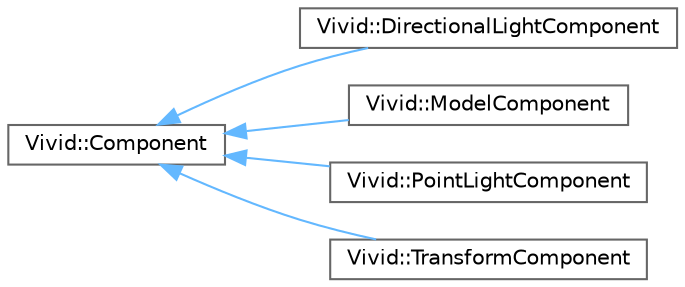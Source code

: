 digraph "Graphical Class Hierarchy"
{
 // LATEX_PDF_SIZE
  bgcolor="transparent";
  edge [fontname=Helvetica,fontsize=10,labelfontname=Helvetica,labelfontsize=10];
  node [fontname=Helvetica,fontsize=10,shape=box,height=0.2,width=0.4];
  rankdir="LR";
  Node0 [label="Vivid::Component",height=0.2,width=0.4,color="grey40", fillcolor="white", style="filled",URL="$class_vivid_1_1_component.html",tooltip=" "];
  Node0 -> Node1 [dir="back",color="steelblue1",style="solid"];
  Node1 [label="Vivid::DirectionalLightComponent",height=0.2,width=0.4,color="grey40", fillcolor="white", style="filled",URL="$class_vivid_1_1_directional_light_component.html",tooltip=" "];
  Node0 -> Node2 [dir="back",color="steelblue1",style="solid"];
  Node2 [label="Vivid::ModelComponent",height=0.2,width=0.4,color="grey40", fillcolor="white", style="filled",URL="$class_vivid_1_1_model_component.html",tooltip=" "];
  Node0 -> Node3 [dir="back",color="steelblue1",style="solid"];
  Node3 [label="Vivid::PointLightComponent",height=0.2,width=0.4,color="grey40", fillcolor="white", style="filled",URL="$class_vivid_1_1_point_light_component.html",tooltip=" "];
  Node0 -> Node4 [dir="back",color="steelblue1",style="solid"];
  Node4 [label="Vivid::TransformComponent",height=0.2,width=0.4,color="grey40", fillcolor="white", style="filled",URL="$class_vivid_1_1_transform_component.html",tooltip=" "];
}
